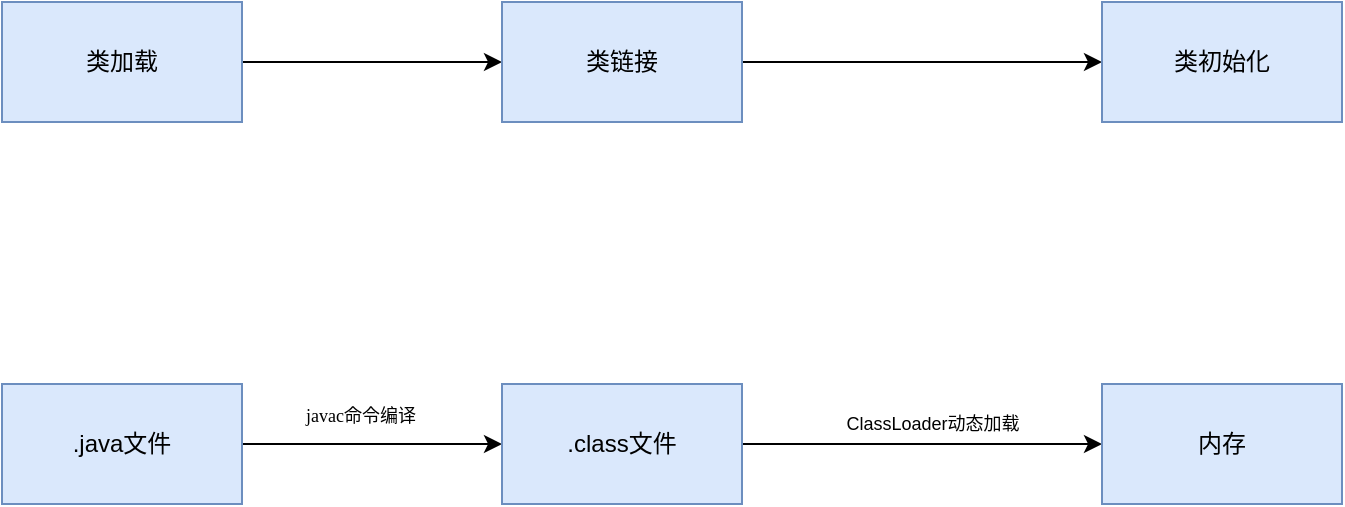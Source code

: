 <mxfile version="20.5.3" type="github">
  <diagram id="rc35-oDVXO251KG7hpva" name="第 1 页">
    <mxGraphModel dx="1979" dy="1137" grid="1" gridSize="10" guides="1" tooltips="1" connect="1" arrows="1" fold="1" page="1" pageScale="1" pageWidth="827" pageHeight="1169" math="0" shadow="0">
      <root>
        <mxCell id="0" />
        <mxCell id="1" parent="0" />
        <mxCell id="Nr4s4P2bhIydLxVSbpMi-3" value="" style="edgeStyle=orthogonalEdgeStyle;rounded=0;orthogonalLoop=1;jettySize=auto;html=1;" edge="1" parent="1" source="Nr4s4P2bhIydLxVSbpMi-1" target="Nr4s4P2bhIydLxVSbpMi-2">
          <mxGeometry relative="1" as="geometry" />
        </mxCell>
        <mxCell id="Nr4s4P2bhIydLxVSbpMi-1" value=".java文件" style="rounded=0;whiteSpace=wrap;html=1;fillColor=#dae8fc;strokeColor=#6c8ebf;" vertex="1" parent="1">
          <mxGeometry x="90" y="281" width="120" height="60" as="geometry" />
        </mxCell>
        <mxCell id="Nr4s4P2bhIydLxVSbpMi-7" value="" style="edgeStyle=orthogonalEdgeStyle;orthogonalLoop=1;jettySize=auto;html=1;fontSize=9;fontColor=#000000;" edge="1" parent="1" source="Nr4s4P2bhIydLxVSbpMi-2" target="Nr4s4P2bhIydLxVSbpMi-6">
          <mxGeometry relative="1" as="geometry" />
        </mxCell>
        <mxCell id="Nr4s4P2bhIydLxVSbpMi-2" value=".class文件" style="rounded=0;whiteSpace=wrap;html=1;fillColor=#dae8fc;strokeColor=#6c8ebf;" vertex="1" parent="1">
          <mxGeometry x="340" y="281" width="120" height="60" as="geometry" />
        </mxCell>
        <mxCell id="Nr4s4P2bhIydLxVSbpMi-4" value="&lt;font style=&quot;font-size: 9px;&quot;&gt;&lt;span style=&quot;caret-color: rgba(255, 255, 255, 0.78); font-family: &amp;quot;Songti SC&amp;quot;;&quot;&gt;javac命令&lt;/span&gt;编译&lt;/font&gt;" style="text;html=1;strokeColor=none;fillColor=none;align=left;verticalAlign=middle;whiteSpace=wrap;rounded=0;" vertex="1" parent="1">
          <mxGeometry x="240" y="281" width="60" height="30" as="geometry" />
        </mxCell>
        <mxCell id="Nr4s4P2bhIydLxVSbpMi-6" value="内存" style="rounded=0;whiteSpace=wrap;html=1;fillColor=#dae8fc;strokeColor=#6c8ebf;" vertex="1" parent="1">
          <mxGeometry x="640" y="281" width="120" height="60" as="geometry" />
        </mxCell>
        <mxCell id="Nr4s4P2bhIydLxVSbpMi-8" value="ClassLoader动态加载&lt;br&gt;" style="text;html=1;align=center;verticalAlign=middle;resizable=0;points=[];autosize=1;strokeColor=none;fillColor=none;fontSize=9;fontColor=#000000;" vertex="1" parent="1">
          <mxGeometry x="500" y="291" width="110" height="20" as="geometry" />
        </mxCell>
        <mxCell id="Nr4s4P2bhIydLxVSbpMi-10" value="" style="edgeStyle=orthogonalEdgeStyle;rounded=0;orthogonalLoop=1;jettySize=auto;html=1;" edge="1" parent="1" source="Nr4s4P2bhIydLxVSbpMi-11" target="Nr4s4P2bhIydLxVSbpMi-13">
          <mxGeometry relative="1" as="geometry" />
        </mxCell>
        <mxCell id="Nr4s4P2bhIydLxVSbpMi-11" value="类加载" style="rounded=0;whiteSpace=wrap;html=1;fillColor=#dae8fc;strokeColor=#6c8ebf;" vertex="1" parent="1">
          <mxGeometry x="90" y="90" width="120" height="60" as="geometry" />
        </mxCell>
        <mxCell id="Nr4s4P2bhIydLxVSbpMi-12" value="" style="edgeStyle=orthogonalEdgeStyle;orthogonalLoop=1;jettySize=auto;html=1;fontSize=9;fontColor=#000000;" edge="1" parent="1" source="Nr4s4P2bhIydLxVSbpMi-13" target="Nr4s4P2bhIydLxVSbpMi-15">
          <mxGeometry relative="1" as="geometry" />
        </mxCell>
        <mxCell id="Nr4s4P2bhIydLxVSbpMi-13" value="类链接" style="rounded=0;whiteSpace=wrap;html=1;fillColor=#dae8fc;strokeColor=#6c8ebf;" vertex="1" parent="1">
          <mxGeometry x="340" y="90" width="120" height="60" as="geometry" />
        </mxCell>
        <mxCell id="Nr4s4P2bhIydLxVSbpMi-15" value="类初始化" style="rounded=0;whiteSpace=wrap;html=1;fillColor=#dae8fc;strokeColor=#6c8ebf;" vertex="1" parent="1">
          <mxGeometry x="640" y="90" width="120" height="60" as="geometry" />
        </mxCell>
      </root>
    </mxGraphModel>
  </diagram>
</mxfile>
